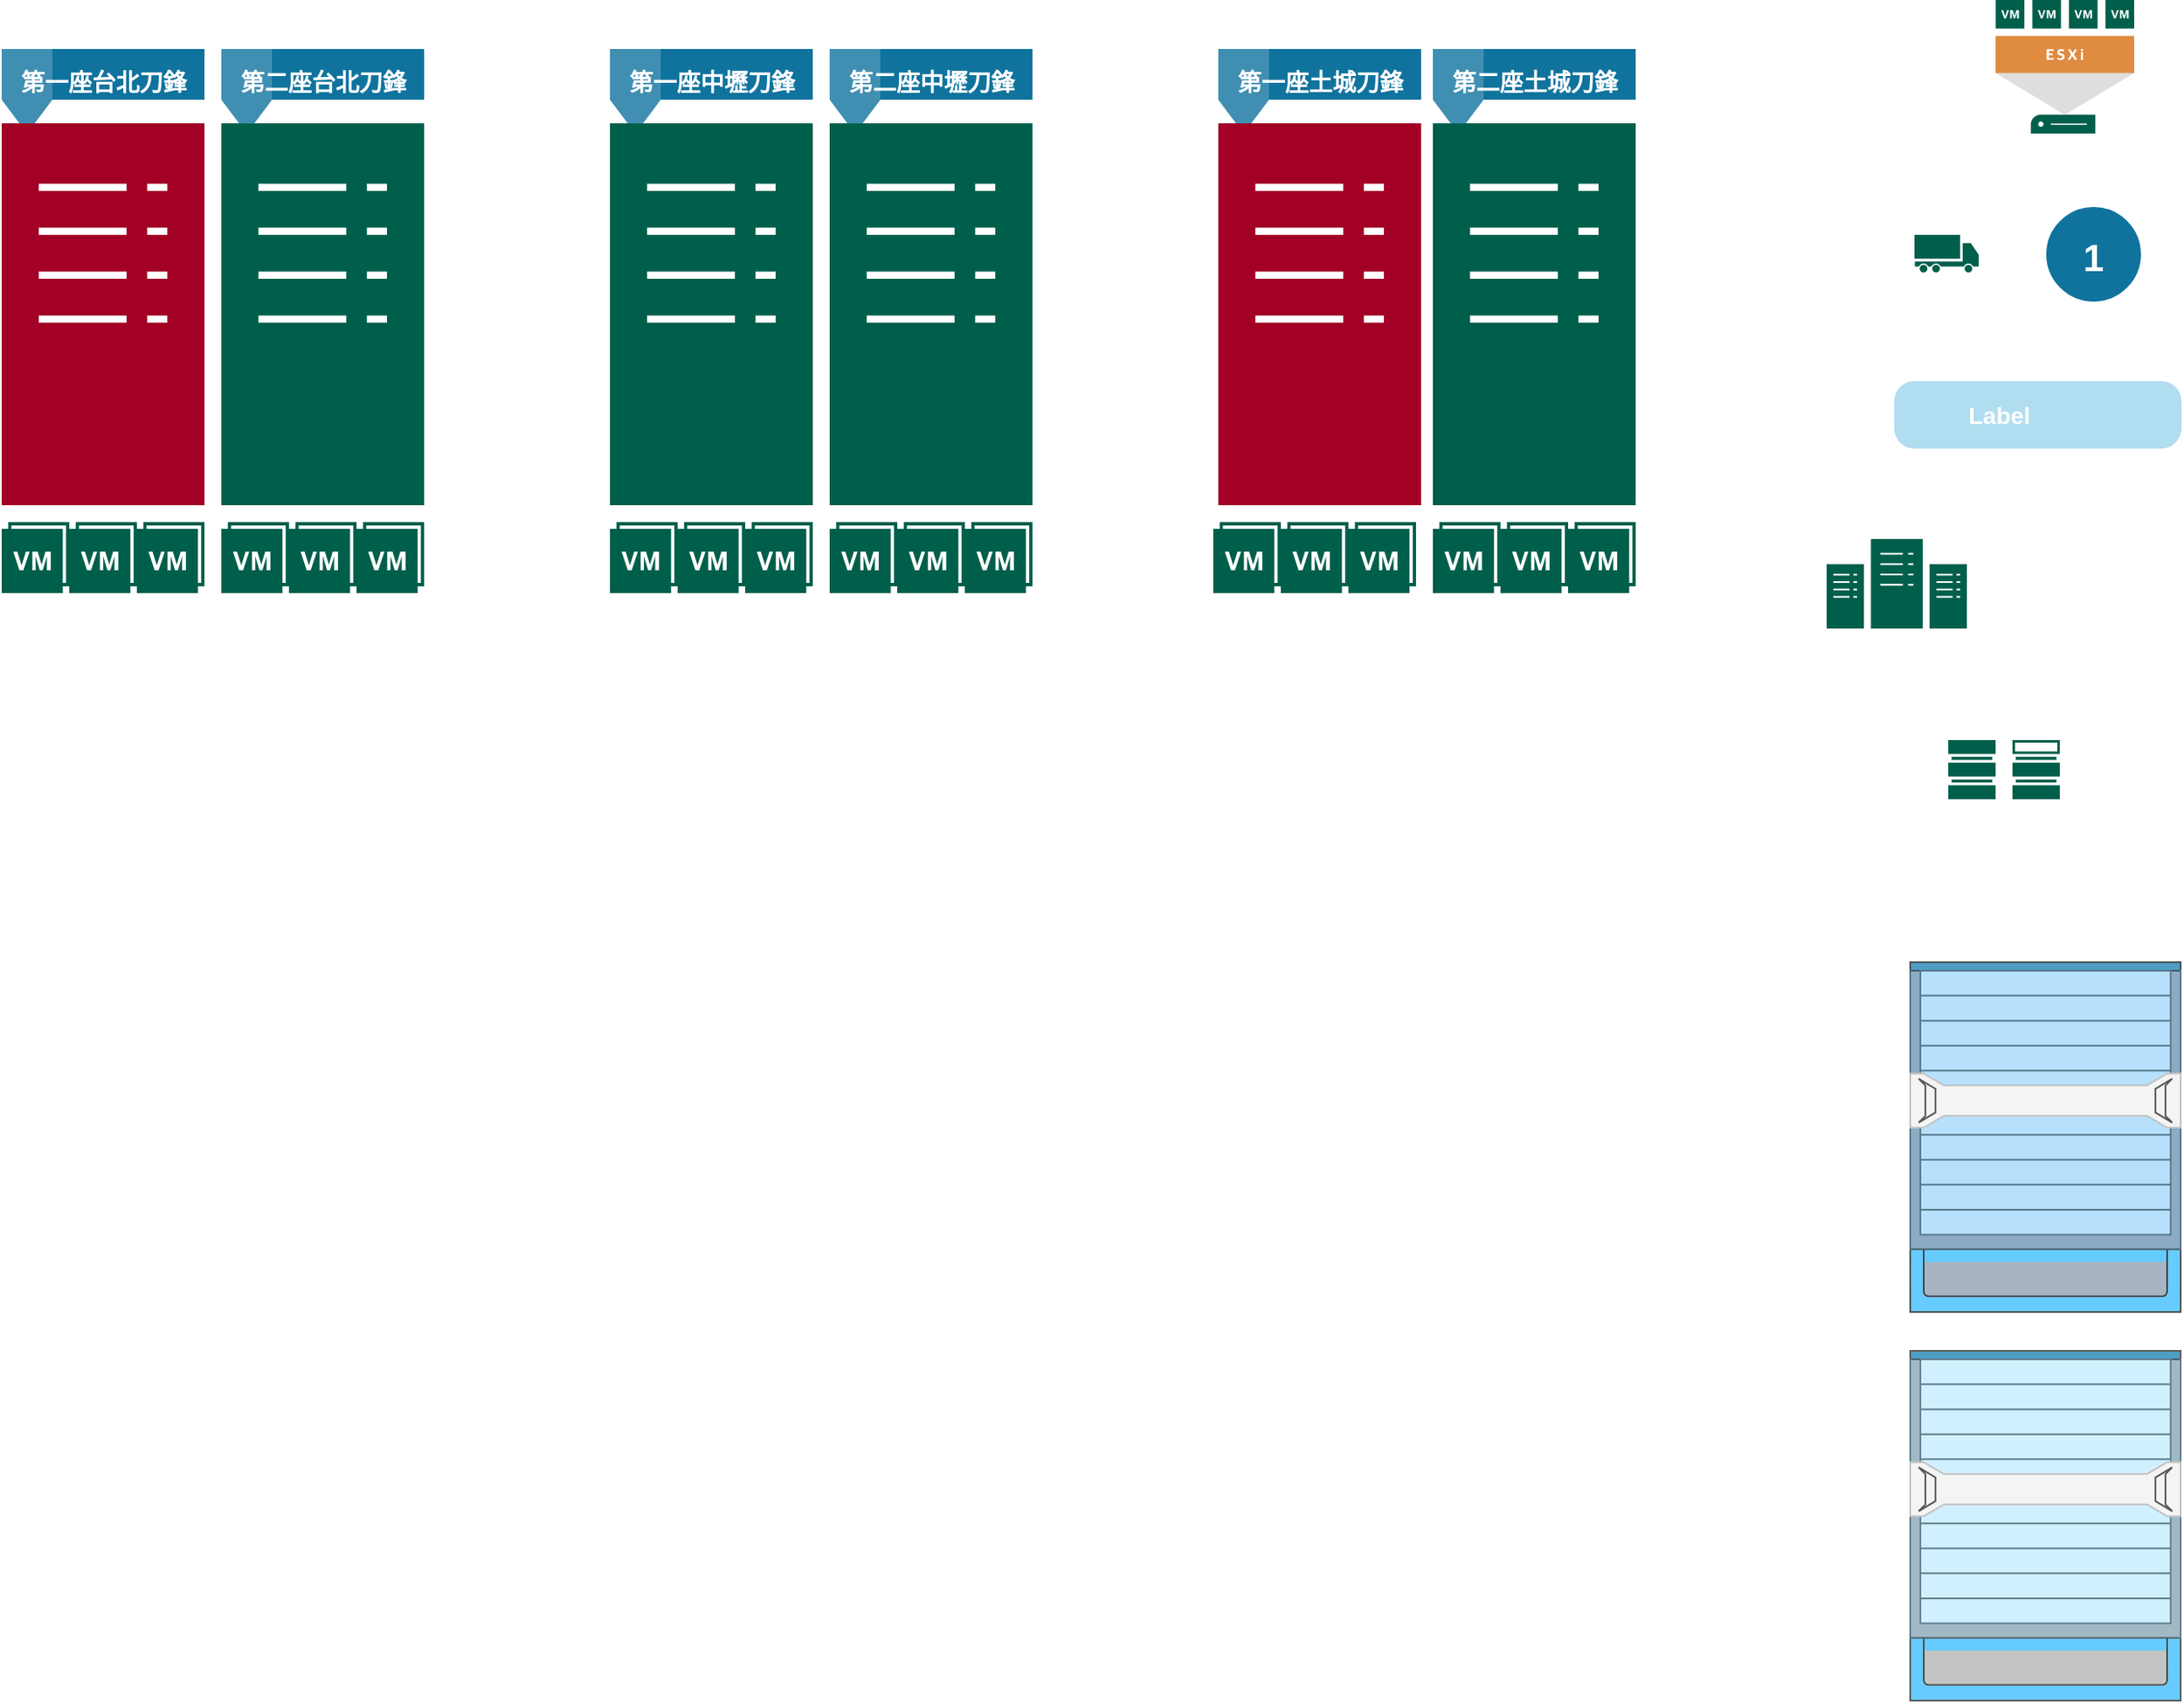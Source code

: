 <mxfile version="20.8.3" type="github">
  <diagram name="Page-1" id="197159a0-c6a4-9194-75a8-e4174976684c">
    <mxGraphModel dx="1434" dy="796" grid="1" gridSize="10" guides="1" tooltips="1" connect="1" arrows="1" fold="1" page="1" pageScale="1.5" pageWidth="1169" pageHeight="826" background="none" math="0" shadow="0">
      <root>
        <mxCell id="0" style=";html=1;" />
        <mxCell id="1" style=";html=1;" parent="0" />
        <mxCell id="K1tRB7-W2vUKsGSA8-Zj-3" value="" style="shape=mxgraph.rack.cisco.cisco_nexus_7000_9-slot_switch_chassis;html=1;labelPosition=right;align=left;spacingLeft=15;dashed=0;shadow=0;fillColor=#ffffff;" parent="1" vertex="1">
          <mxGeometry x="1289" y="830" width="161" height="208" as="geometry" />
        </mxCell>
        <mxCell id="K1tRB7-W2vUKsGSA8-Zj-4" value="" style="shape=mxgraph.rack.cisco.cisco_nexus_7000_9-slot_switch_chassis;html=1;labelPosition=right;align=left;spacingLeft=15;dashed=0;shadow=0;fillColor=#dae8fc;strokeColor=#6c8ebf;" parent="1" vertex="1">
          <mxGeometry x="1289" y="600" width="161" height="208" as="geometry" />
        </mxCell>
        <mxCell id="K1tRB7-W2vUKsGSA8-Zj-12" value="" style="sketch=0;pointerEvents=1;shadow=0;dashed=0;html=1;strokeColor=none;fillColor=#005F4B;labelPosition=center;verticalLabelPosition=bottom;verticalAlign=top;align=center;outlineConnect=0;shape=mxgraph.veeam2.datacenter;" parent="1" vertex="1">
          <mxGeometry x="1240" y="350" width="83" height="53" as="geometry" />
        </mxCell>
        <mxCell id="K1tRB7-W2vUKsGSA8-Zj-13" value="" style="sketch=0;pointerEvents=1;shadow=0;dashed=0;html=1;strokeColor=none;fillColor=#005F4B;labelPosition=center;verticalLabelPosition=bottom;verticalAlign=top;align=center;outlineConnect=0;shape=mxgraph.veeam2.datastore_66_full;" parent="1" vertex="1">
          <mxGeometry x="1350" y="469" width="28.0" height="35" as="geometry" />
        </mxCell>
        <mxCell id="K1tRB7-W2vUKsGSA8-Zj-14" value="" style="sketch=0;pointerEvents=1;shadow=0;dashed=0;html=1;strokeColor=none;fillColor=#005F4B;labelPosition=center;verticalLabelPosition=bottom;verticalAlign=top;align=center;outlineConnect=0;shape=mxgraph.veeam2.datastore;" parent="1" vertex="1">
          <mxGeometry x="1312" y="469" width="28.0" height="35" as="geometry" />
        </mxCell>
        <mxCell id="K1tRB7-W2vUKsGSA8-Zj-15" value="第一座台北刀鋒" style="html=1;shape=mxgraph.infographic.flag;dx=30;dy=20;fillColor=#10739E;strokeColor=none;align=center;verticalAlign=top;fontColor=#ffffff;fontSize=14;fontStyle=1;shadow=0;spacingTop=5;" parent="1" vertex="1">
          <mxGeometry x="160" y="60" width="120" height="50" as="geometry" />
        </mxCell>
        <mxCell id="K1tRB7-W2vUKsGSA8-Zj-16" value="Label" style="shape=rect;rounded=1;whiteSpace=wrap;html=1;shadow=0;strokeColor=none;fillColor=#B1DDF0;arcSize=30;fontSize=14;spacingLeft=42;fontStyle=1;fontColor=#FFFFFF;align=left;" parent="1" vertex="1">
          <mxGeometry x="1280" y="256.5" width="170" height="40" as="geometry" />
        </mxCell>
        <mxCell id="K1tRB7-W2vUKsGSA8-Zj-17" value="1" style="shape=ellipse;perimeter=ellipsePerimeter;fontSize=22;fontStyle=1;shadow=0;strokeColor=#ffffff;fillColor=#10739E;strokeWidth=4;fontColor=#ffffff;align=center;" parent="1" vertex="1">
          <mxGeometry x="1368" y="151.5" width="60" height="60" as="geometry" />
        </mxCell>
        <mxCell id="K1tRB7-W2vUKsGSA8-Zj-18" value="" style="sketch=0;pointerEvents=1;shadow=0;dashed=0;html=1;strokeColor=none;fillColor=#005F4B;labelPosition=center;verticalLabelPosition=bottom;verticalAlign=top;align=center;outlineConnect=0;shape=mxgraph.veeam2.transport;" parent="1" vertex="1">
          <mxGeometry x="1292" y="170" width="38" height="23" as="geometry" />
        </mxCell>
        <mxCell id="yUQ04PIXcJd15L_iZT2i-1" value="" style="sketch=0;pointerEvents=1;shadow=0;dashed=0;html=1;strokeColor=#6F0000;fillColor=#a20025;labelPosition=center;verticalLabelPosition=bottom;verticalAlign=top;align=center;outlineConnect=0;shape=mxgraph.veeam2.server;fontColor=#ffffff;" vertex="1" parent="1">
          <mxGeometry x="160" y="104" width="120" height="226" as="geometry" />
        </mxCell>
        <mxCell id="yUQ04PIXcJd15L_iZT2i-2" value="" style="sketch=0;pointerEvents=1;shadow=0;dashed=0;html=1;strokeColor=none;fillColor=#005F4B;labelPosition=center;verticalLabelPosition=bottom;verticalAlign=top;align=center;outlineConnect=0;shape=mxgraph.veeam2.esxi_host;" vertex="1" parent="1">
          <mxGeometry x="1340" y="31" width="82" height="79" as="geometry" />
        </mxCell>
        <mxCell id="yUQ04PIXcJd15L_iZT2i-6" value="第一座中壢刀鋒" style="html=1;shape=mxgraph.infographic.flag;dx=30;dy=20;fillColor=#10739E;strokeColor=none;align=center;verticalAlign=top;fontColor=#ffffff;fontSize=14;fontStyle=1;shadow=0;spacingTop=5;" vertex="1" parent="1">
          <mxGeometry x="520" y="60" width="120" height="50" as="geometry" />
        </mxCell>
        <mxCell id="yUQ04PIXcJd15L_iZT2i-7" value="" style="sketch=0;pointerEvents=1;shadow=0;dashed=0;html=1;strokeColor=none;fillColor=#005F4B;labelPosition=center;verticalLabelPosition=bottom;verticalAlign=top;align=center;outlineConnect=0;shape=mxgraph.veeam2.server;" vertex="1" parent="1">
          <mxGeometry x="520" y="104" width="120" height="226" as="geometry" />
        </mxCell>
        <mxCell id="yUQ04PIXcJd15L_iZT2i-8" value="第二座台北刀鋒" style="html=1;shape=mxgraph.infographic.flag;dx=30;dy=20;fillColor=#10739E;strokeColor=none;align=center;verticalAlign=top;fontColor=#ffffff;fontSize=14;fontStyle=1;shadow=0;spacingTop=5;" vertex="1" parent="1">
          <mxGeometry x="290" y="60" width="120" height="50" as="geometry" />
        </mxCell>
        <mxCell id="yUQ04PIXcJd15L_iZT2i-9" value="" style="sketch=0;pointerEvents=1;shadow=0;dashed=0;html=1;strokeColor=none;fillColor=#005F4B;labelPosition=center;verticalLabelPosition=bottom;verticalAlign=top;align=center;outlineConnect=0;shape=mxgraph.veeam2.server;" vertex="1" parent="1">
          <mxGeometry x="290" y="104" width="120" height="226" as="geometry" />
        </mxCell>
        <mxCell id="yUQ04PIXcJd15L_iZT2i-10" value="第二座中壢刀鋒" style="html=1;shape=mxgraph.infographic.flag;dx=30;dy=20;fillColor=#10739E;strokeColor=none;align=center;verticalAlign=top;fontColor=#ffffff;fontSize=14;fontStyle=1;shadow=0;spacingTop=5;" vertex="1" parent="1">
          <mxGeometry x="650" y="60" width="120" height="50" as="geometry" />
        </mxCell>
        <mxCell id="yUQ04PIXcJd15L_iZT2i-11" value="" style="sketch=0;pointerEvents=1;shadow=0;dashed=0;html=1;strokeColor=none;fillColor=#005F4B;labelPosition=center;verticalLabelPosition=bottom;verticalAlign=top;align=center;outlineConnect=0;shape=mxgraph.veeam2.server;" vertex="1" parent="1">
          <mxGeometry x="650" y="104" width="120" height="226" as="geometry" />
        </mxCell>
        <mxCell id="yUQ04PIXcJd15L_iZT2i-12" value="第一座土城刀鋒" style="html=1;shape=mxgraph.infographic.flag;dx=30;dy=20;fillColor=#10739E;strokeColor=none;align=center;verticalAlign=top;fontColor=#ffffff;fontSize=14;fontStyle=1;shadow=0;spacingTop=5;" vertex="1" parent="1">
          <mxGeometry x="880" y="60" width="120" height="50" as="geometry" />
        </mxCell>
        <mxCell id="yUQ04PIXcJd15L_iZT2i-13" value="" style="sketch=0;pointerEvents=1;shadow=0;dashed=0;html=1;strokeColor=#6F0000;fillColor=#a20025;labelPosition=center;verticalLabelPosition=bottom;verticalAlign=top;align=center;outlineConnect=0;shape=mxgraph.veeam2.server;fontColor=#ffffff;" vertex="1" parent="1">
          <mxGeometry x="880" y="104" width="120" height="226" as="geometry" />
        </mxCell>
        <mxCell id="yUQ04PIXcJd15L_iZT2i-14" value="第二座土城刀鋒" style="html=1;shape=mxgraph.infographic.flag;dx=30;dy=20;fillColor=#10739E;strokeColor=none;align=center;verticalAlign=top;fontColor=#ffffff;fontSize=14;fontStyle=1;shadow=0;spacingTop=5;" vertex="1" parent="1">
          <mxGeometry x="1007" y="60" width="120" height="50" as="geometry" />
        </mxCell>
        <mxCell id="yUQ04PIXcJd15L_iZT2i-15" value="" style="sketch=0;pointerEvents=1;shadow=0;dashed=0;html=1;strokeColor=none;fillColor=#005F4B;labelPosition=center;verticalLabelPosition=bottom;verticalAlign=top;align=center;outlineConnect=0;shape=mxgraph.veeam2.server;" vertex="1" parent="1">
          <mxGeometry x="1007" y="104" width="120" height="226" as="geometry" />
        </mxCell>
        <mxCell id="yUQ04PIXcJd15L_iZT2i-18" value="" style="group" vertex="1" connectable="0" parent="1">
          <mxGeometry x="160" y="340" width="120" height="42" as="geometry" />
        </mxCell>
        <mxCell id="yUQ04PIXcJd15L_iZT2i-3" value="" style="sketch=0;pointerEvents=1;shadow=0;dashed=0;html=1;strokeColor=none;fillColor=#005F4B;labelPosition=center;verticalLabelPosition=bottom;verticalAlign=top;align=center;outlineConnect=0;shape=mxgraph.veeam2.vm_with_a_snapshot;" vertex="1" parent="yUQ04PIXcJd15L_iZT2i-18">
          <mxGeometry x="80" width="40" height="42" as="geometry" />
        </mxCell>
        <mxCell id="yUQ04PIXcJd15L_iZT2i-16" value="" style="sketch=0;pointerEvents=1;shadow=0;dashed=0;html=1;strokeColor=none;fillColor=#005F4B;labelPosition=center;verticalLabelPosition=bottom;verticalAlign=top;align=center;outlineConnect=0;shape=mxgraph.veeam2.vm_with_a_snapshot;" vertex="1" parent="yUQ04PIXcJd15L_iZT2i-18">
          <mxGeometry x="40" width="40" height="42" as="geometry" />
        </mxCell>
        <mxCell id="yUQ04PIXcJd15L_iZT2i-17" value="" style="sketch=0;pointerEvents=1;shadow=0;dashed=0;html=1;strokeColor=none;fillColor=#005F4B;labelPosition=center;verticalLabelPosition=bottom;verticalAlign=top;align=center;outlineConnect=0;shape=mxgraph.veeam2.vm_with_a_snapshot;" vertex="1" parent="yUQ04PIXcJd15L_iZT2i-18">
          <mxGeometry width="40" height="42" as="geometry" />
        </mxCell>
        <mxCell id="yUQ04PIXcJd15L_iZT2i-19" value="" style="group" vertex="1" connectable="0" parent="1">
          <mxGeometry x="290" y="340" width="120" height="42" as="geometry" />
        </mxCell>
        <mxCell id="yUQ04PIXcJd15L_iZT2i-20" value="" style="sketch=0;pointerEvents=1;shadow=0;dashed=0;html=1;strokeColor=none;fillColor=#005F4B;labelPosition=center;verticalLabelPosition=bottom;verticalAlign=top;align=center;outlineConnect=0;shape=mxgraph.veeam2.vm_with_a_snapshot;" vertex="1" parent="yUQ04PIXcJd15L_iZT2i-19">
          <mxGeometry x="80" width="40" height="42" as="geometry" />
        </mxCell>
        <mxCell id="yUQ04PIXcJd15L_iZT2i-21" value="" style="sketch=0;pointerEvents=1;shadow=0;dashed=0;html=1;strokeColor=none;fillColor=#005F4B;labelPosition=center;verticalLabelPosition=bottom;verticalAlign=top;align=center;outlineConnect=0;shape=mxgraph.veeam2.vm_with_a_snapshot;" vertex="1" parent="yUQ04PIXcJd15L_iZT2i-19">
          <mxGeometry x="40" width="40" height="42" as="geometry" />
        </mxCell>
        <mxCell id="yUQ04PIXcJd15L_iZT2i-22" value="" style="sketch=0;pointerEvents=1;shadow=0;dashed=0;html=1;strokeColor=none;fillColor=#005F4B;labelPosition=center;verticalLabelPosition=bottom;verticalAlign=top;align=center;outlineConnect=0;shape=mxgraph.veeam2.vm_with_a_snapshot;" vertex="1" parent="yUQ04PIXcJd15L_iZT2i-19">
          <mxGeometry width="40" height="42" as="geometry" />
        </mxCell>
        <mxCell id="yUQ04PIXcJd15L_iZT2i-23" value="" style="group" vertex="1" connectable="0" parent="1">
          <mxGeometry x="520" y="340" width="120" height="42" as="geometry" />
        </mxCell>
        <mxCell id="yUQ04PIXcJd15L_iZT2i-24" value="" style="sketch=0;pointerEvents=1;shadow=0;dashed=0;html=1;strokeColor=none;fillColor=#005F4B;labelPosition=center;verticalLabelPosition=bottom;verticalAlign=top;align=center;outlineConnect=0;shape=mxgraph.veeam2.vm_with_a_snapshot;" vertex="1" parent="yUQ04PIXcJd15L_iZT2i-23">
          <mxGeometry x="80" width="40" height="42" as="geometry" />
        </mxCell>
        <mxCell id="yUQ04PIXcJd15L_iZT2i-25" value="" style="sketch=0;pointerEvents=1;shadow=0;dashed=0;html=1;strokeColor=none;fillColor=#005F4B;labelPosition=center;verticalLabelPosition=bottom;verticalAlign=top;align=center;outlineConnect=0;shape=mxgraph.veeam2.vm_with_a_snapshot;" vertex="1" parent="yUQ04PIXcJd15L_iZT2i-23">
          <mxGeometry x="40" width="40" height="42" as="geometry" />
        </mxCell>
        <mxCell id="yUQ04PIXcJd15L_iZT2i-26" value="" style="sketch=0;pointerEvents=1;shadow=0;dashed=0;html=1;strokeColor=none;fillColor=#005F4B;labelPosition=center;verticalLabelPosition=bottom;verticalAlign=top;align=center;outlineConnect=0;shape=mxgraph.veeam2.vm_with_a_snapshot;" vertex="1" parent="yUQ04PIXcJd15L_iZT2i-23">
          <mxGeometry width="40" height="42" as="geometry" />
        </mxCell>
        <mxCell id="yUQ04PIXcJd15L_iZT2i-27" value="" style="group" vertex="1" connectable="0" parent="1">
          <mxGeometry x="650" y="340" width="120" height="42" as="geometry" />
        </mxCell>
        <mxCell id="yUQ04PIXcJd15L_iZT2i-28" value="" style="sketch=0;pointerEvents=1;shadow=0;dashed=0;html=1;strokeColor=none;fillColor=#005F4B;labelPosition=center;verticalLabelPosition=bottom;verticalAlign=top;align=center;outlineConnect=0;shape=mxgraph.veeam2.vm_with_a_snapshot;" vertex="1" parent="yUQ04PIXcJd15L_iZT2i-27">
          <mxGeometry x="80" width="40" height="42" as="geometry" />
        </mxCell>
        <mxCell id="yUQ04PIXcJd15L_iZT2i-29" value="" style="sketch=0;pointerEvents=1;shadow=0;dashed=0;html=1;strokeColor=none;fillColor=#005F4B;labelPosition=center;verticalLabelPosition=bottom;verticalAlign=top;align=center;outlineConnect=0;shape=mxgraph.veeam2.vm_with_a_snapshot;" vertex="1" parent="yUQ04PIXcJd15L_iZT2i-27">
          <mxGeometry x="40" width="40" height="42" as="geometry" />
        </mxCell>
        <mxCell id="yUQ04PIXcJd15L_iZT2i-30" value="" style="sketch=0;pointerEvents=1;shadow=0;dashed=0;html=1;strokeColor=none;fillColor=#005F4B;labelPosition=center;verticalLabelPosition=bottom;verticalAlign=top;align=center;outlineConnect=0;shape=mxgraph.veeam2.vm_with_a_snapshot;" vertex="1" parent="yUQ04PIXcJd15L_iZT2i-27">
          <mxGeometry width="40" height="42" as="geometry" />
        </mxCell>
        <mxCell id="yUQ04PIXcJd15L_iZT2i-31" value="" style="group" vertex="1" connectable="0" parent="1">
          <mxGeometry x="877" y="340" width="120" height="42" as="geometry" />
        </mxCell>
        <mxCell id="yUQ04PIXcJd15L_iZT2i-32" value="" style="sketch=0;pointerEvents=1;shadow=0;dashed=0;html=1;strokeColor=none;fillColor=#005F4B;labelPosition=center;verticalLabelPosition=bottom;verticalAlign=top;align=center;outlineConnect=0;shape=mxgraph.veeam2.vm_with_a_snapshot;" vertex="1" parent="yUQ04PIXcJd15L_iZT2i-31">
          <mxGeometry x="80" width="40" height="42" as="geometry" />
        </mxCell>
        <mxCell id="yUQ04PIXcJd15L_iZT2i-33" value="" style="sketch=0;pointerEvents=1;shadow=0;dashed=0;html=1;strokeColor=none;fillColor=#005F4B;labelPosition=center;verticalLabelPosition=bottom;verticalAlign=top;align=center;outlineConnect=0;shape=mxgraph.veeam2.vm_with_a_snapshot;" vertex="1" parent="yUQ04PIXcJd15L_iZT2i-31">
          <mxGeometry x="40" width="40" height="42" as="geometry" />
        </mxCell>
        <mxCell id="yUQ04PIXcJd15L_iZT2i-34" value="" style="sketch=0;pointerEvents=1;shadow=0;dashed=0;html=1;strokeColor=none;fillColor=#005F4B;labelPosition=center;verticalLabelPosition=bottom;verticalAlign=top;align=center;outlineConnect=0;shape=mxgraph.veeam2.vm_with_a_snapshot;" vertex="1" parent="yUQ04PIXcJd15L_iZT2i-31">
          <mxGeometry width="40" height="42" as="geometry" />
        </mxCell>
        <mxCell id="yUQ04PIXcJd15L_iZT2i-35" value="" style="group" vertex="1" connectable="0" parent="1">
          <mxGeometry x="1007" y="340" width="120" height="42" as="geometry" />
        </mxCell>
        <mxCell id="yUQ04PIXcJd15L_iZT2i-36" value="" style="sketch=0;pointerEvents=1;shadow=0;dashed=0;html=1;strokeColor=none;fillColor=#005F4B;labelPosition=center;verticalLabelPosition=bottom;verticalAlign=top;align=center;outlineConnect=0;shape=mxgraph.veeam2.vm_with_a_snapshot;" vertex="1" parent="yUQ04PIXcJd15L_iZT2i-35">
          <mxGeometry x="80" width="40" height="42" as="geometry" />
        </mxCell>
        <mxCell id="yUQ04PIXcJd15L_iZT2i-37" value="" style="sketch=0;pointerEvents=1;shadow=0;dashed=0;html=1;strokeColor=none;fillColor=#005F4B;labelPosition=center;verticalLabelPosition=bottom;verticalAlign=top;align=center;outlineConnect=0;shape=mxgraph.veeam2.vm_with_a_snapshot;" vertex="1" parent="yUQ04PIXcJd15L_iZT2i-35">
          <mxGeometry x="40" width="40" height="42" as="geometry" />
        </mxCell>
        <mxCell id="yUQ04PIXcJd15L_iZT2i-38" value="" style="sketch=0;pointerEvents=1;shadow=0;dashed=0;html=1;strokeColor=none;fillColor=#005F4B;labelPosition=center;verticalLabelPosition=bottom;verticalAlign=top;align=center;outlineConnect=0;shape=mxgraph.veeam2.vm_with_a_snapshot;" vertex="1" parent="yUQ04PIXcJd15L_iZT2i-35">
          <mxGeometry width="40" height="42" as="geometry" />
        </mxCell>
      </root>
    </mxGraphModel>
  </diagram>
</mxfile>
